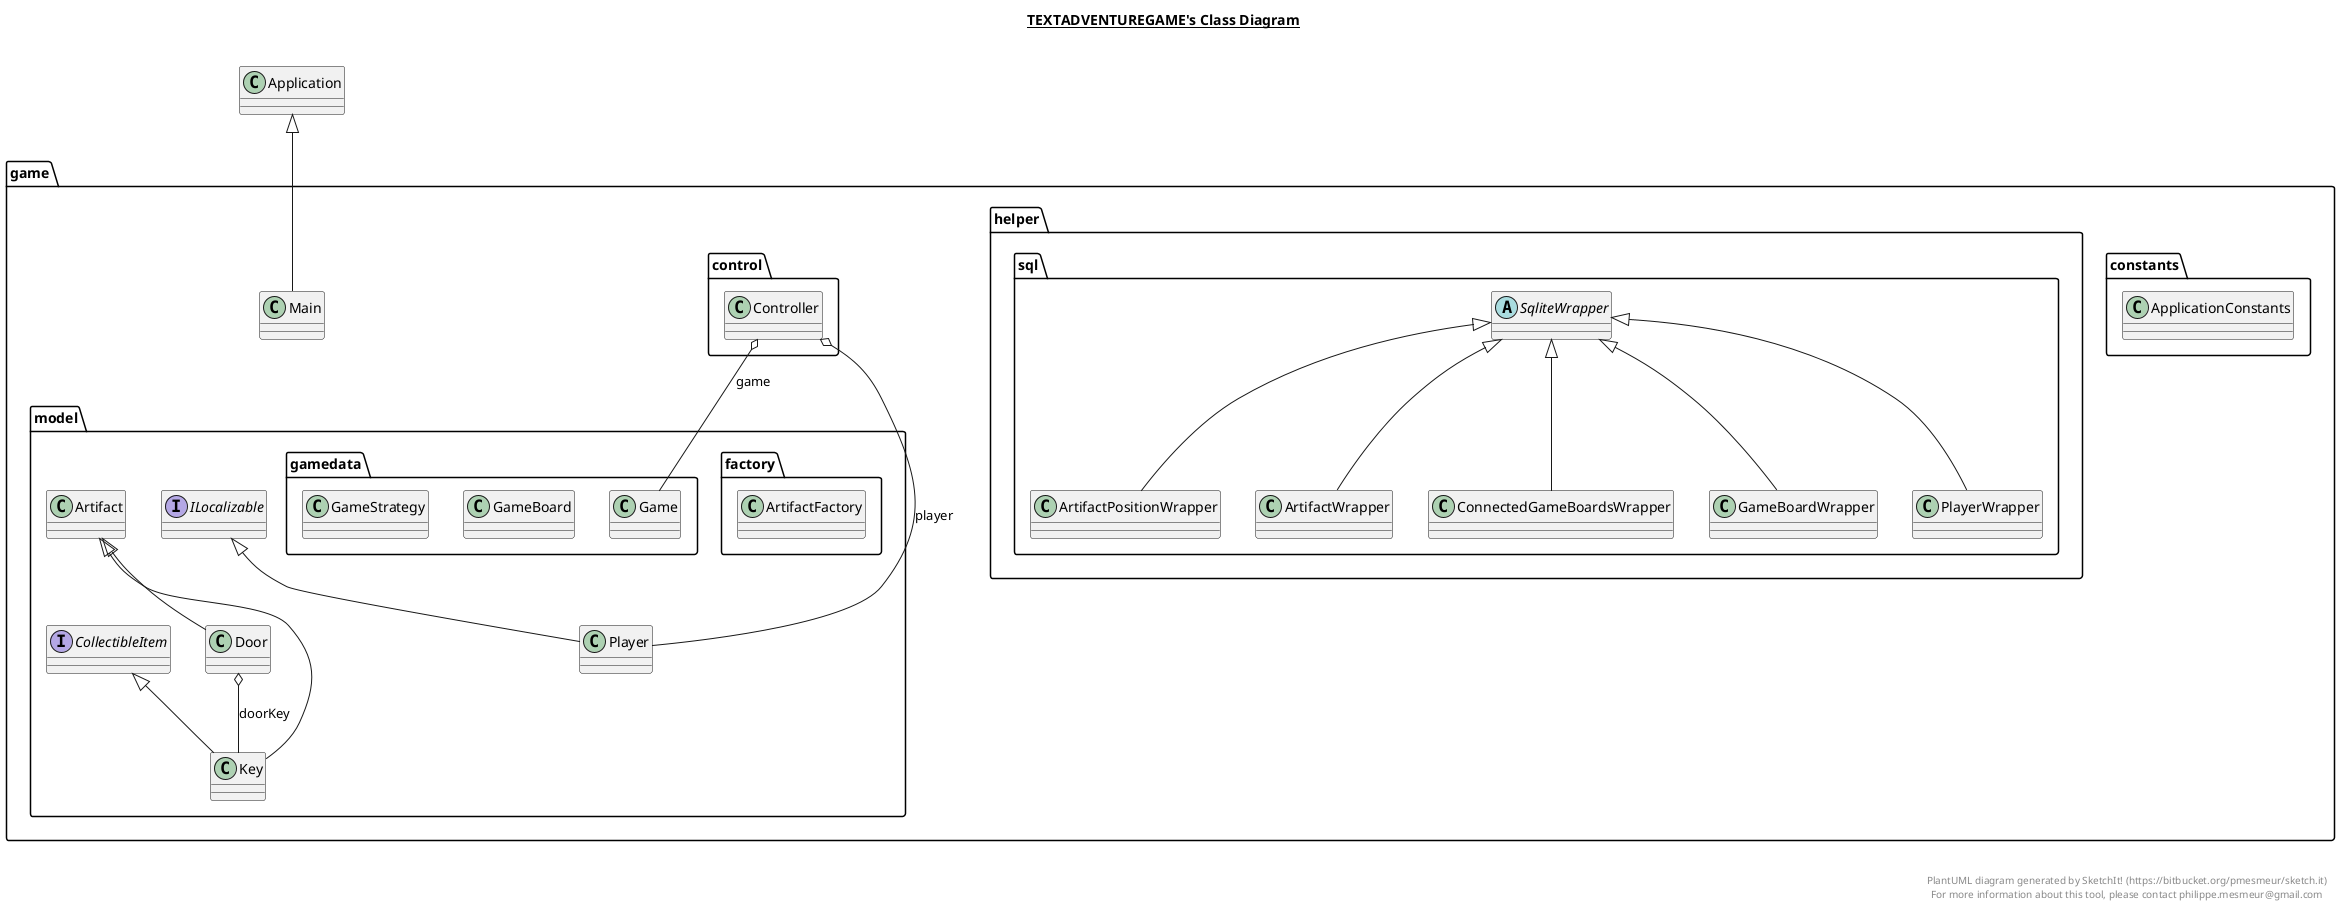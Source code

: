 @startuml

title __TEXTADVENTUREGAME's Class Diagram__\n

  package game {
    package game.constants {
      class ApplicationConstants {
      }
    }
  }
  

  package game {
    package game.model {
      class Artifact {
      }
    }
  }
  

  package game {
    package game.model {
      package game.model.factory {
        class ArtifactFactory {
        }
      }
    }
  }
  

  package game {
    package game.helper.sql {
      class ArtifactPositionWrapper {
      }
    }
  }
  

  package game {
    package game.helper.sql {
      class ArtifactWrapper {
      }
    }
  }
  

  package game {
    package game.model {
      interface CollectibleItem {
      }
    }
  }
  

  package game {
    package game.helper.sql {
      class ConnectedGameBoardsWrapper {
      }
    }
  }
  

  package game {
    package game.control {
      class Controller {
      }
    }
  }
  

  package game {
    package game.model {
      class Door {
      }
    }
  }
  

  package game {
    package game.model {
      package game.model.gamedata {
        class Game {
        }
      }
    }
  }
  

  package game {
    package game.model {
      package game.model.gamedata {
        class GameBoard {
        }
      }
    }
  }
  

  package game {
    package game.helper.sql {
      class GameBoardWrapper {
      }
    }
  }
  

  package game {
    package game.model {
      package game.model.gamedata {
        class GameStrategy {
        }
      }
    }
  }
  

  package game {
    package game.model {
      interface ILocalizable {
      }
    }
  }
  

  package game {
    package game.model {
      class Key {
      }
    }
  }
  

  package game {
    class Main {
    }
  }
  

  package game {
    package game.model {
      class Player {
      }
    }
  }
  

  package game {
    package game.helper.sql {
      class PlayerWrapper {
      }
    }
  }
  

  package game {
    package game.helper.sql {
      abstract class SqliteWrapper {
      }
    }
  }
  

  ArtifactPositionWrapper -up-|> SqliteWrapper
  ArtifactWrapper -up-|> SqliteWrapper
  ConnectedGameBoardsWrapper -up-|> SqliteWrapper
  Controller o-- Game : game
  Controller o-- Player : player
  Door -up-|> Artifact
  Door o-- Key : doorKey
  GameBoardWrapper -up-|> SqliteWrapper
  Key -up-|> CollectibleItem
  Key -up-|> Artifact
  Main -up-|> Application
  Player -up-|> ILocalizable
  PlayerWrapper -up-|> SqliteWrapper


right footer


PlantUML diagram generated by SketchIt! (https://bitbucket.org/pmesmeur/sketch.it)
For more information about this tool, please contact philippe.mesmeur@gmail.com
endfooter

@enduml
